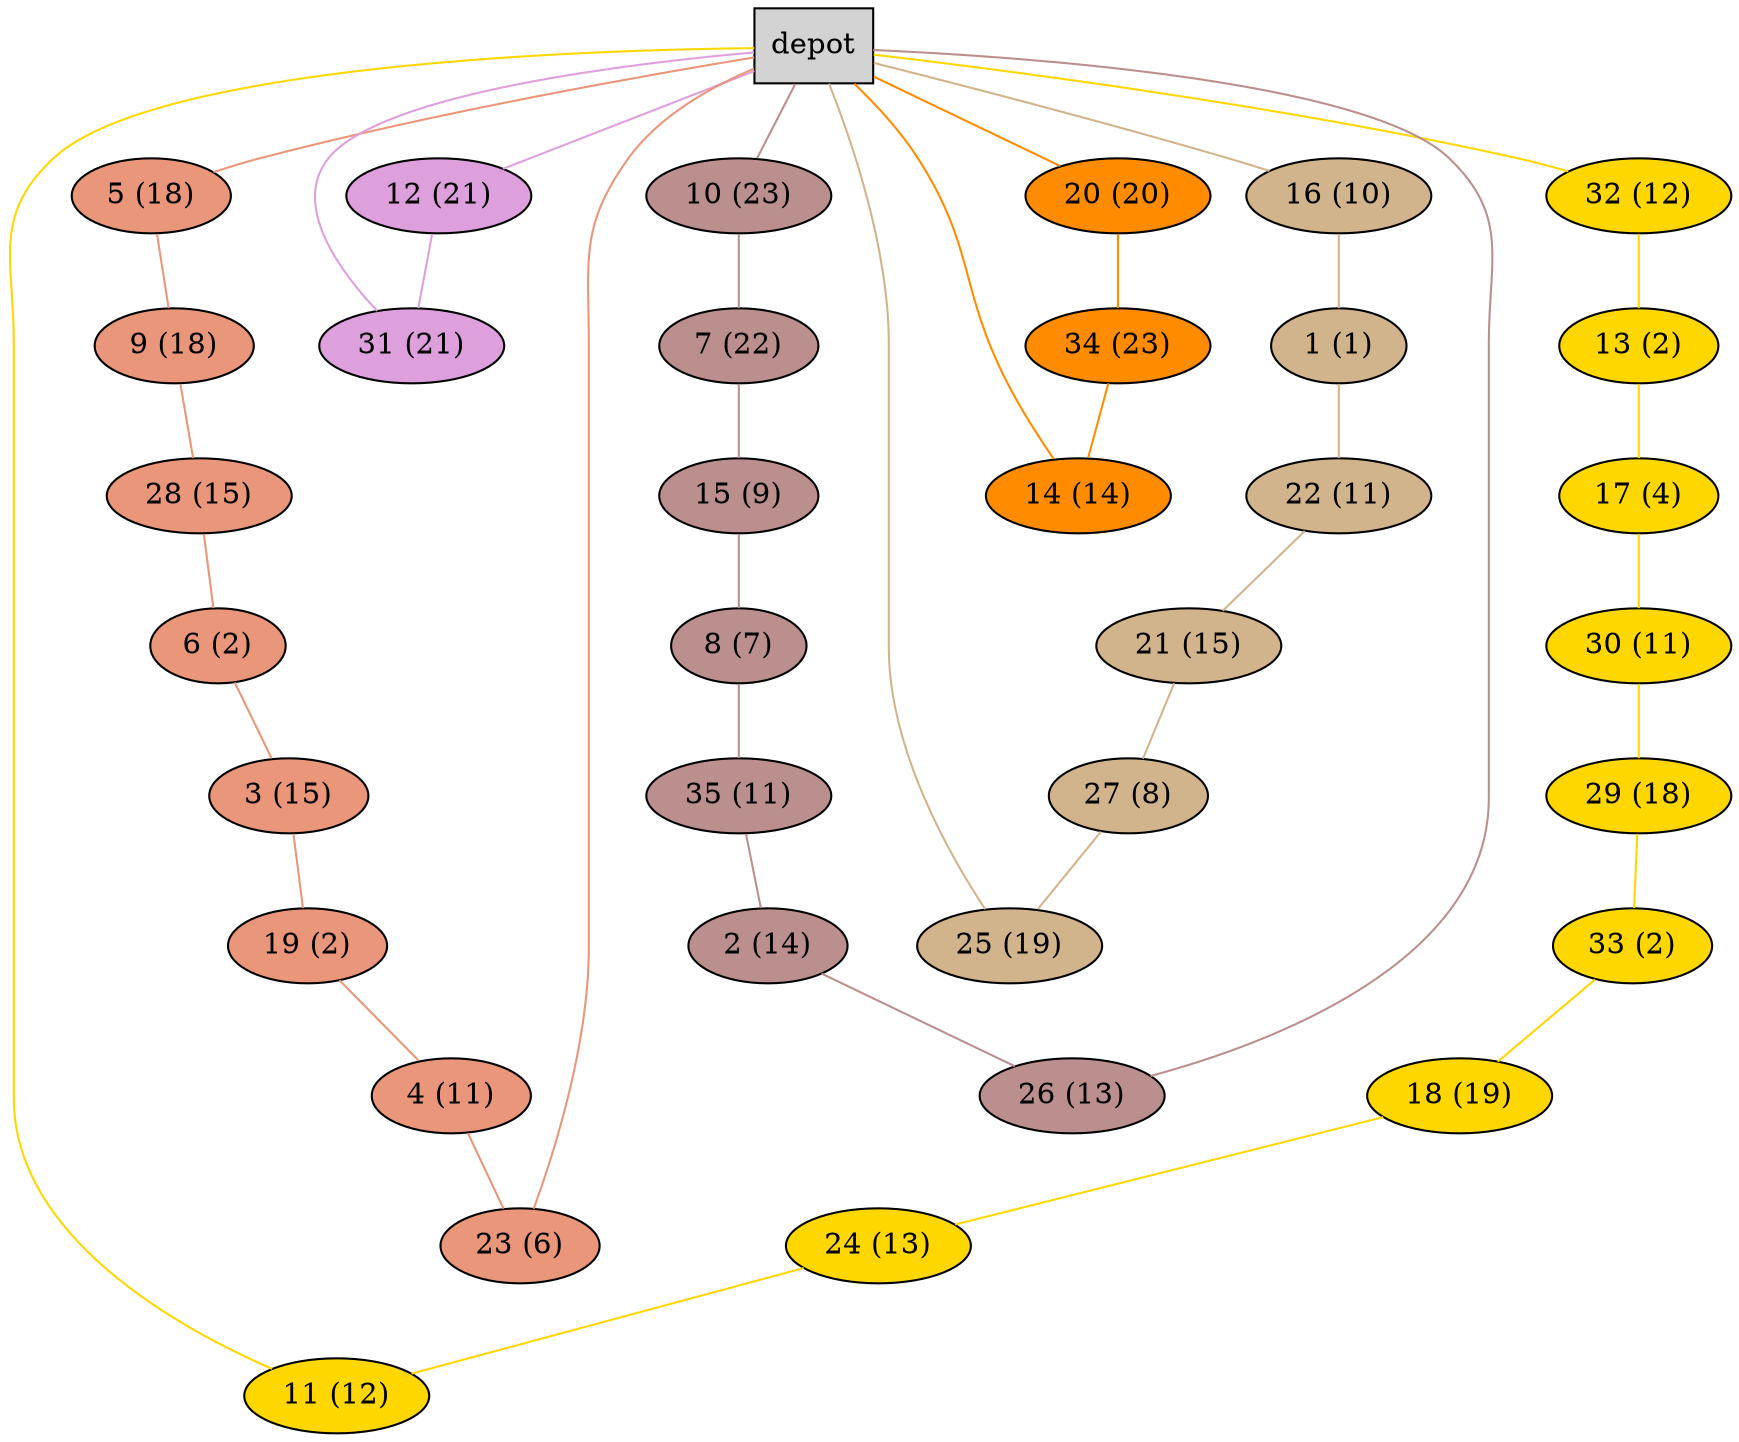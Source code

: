 graph G {
  0[shape = box, label = "depot", style = filled ];
  5[shape = ellipse, label = "5 (18)", style = filled , fillcolor = darksalmon ];
  "0"--"5"[color = darksalmon];
  9[shape = ellipse, label = "9 (18)", style = filled , fillcolor = darksalmon ];
  "5"--"9"[color = darksalmon];
  28[shape = ellipse, label = "28 (15)", style = filled , fillcolor = darksalmon ];
  "9"--"28"[color = darksalmon];
  6[shape = ellipse, label = "6 (2)", style = filled , fillcolor = darksalmon ];
  "28"--"6"[color = darksalmon];
  3[shape = ellipse, label = "3 (15)", style = filled , fillcolor = darksalmon ];
  "6"--"3"[color = darksalmon];
  19[shape = ellipse, label = "19 (2)", style = filled , fillcolor = darksalmon ];
  "3"--"19"[color = darksalmon];
  4[shape = ellipse, label = "4 (11)", style = filled , fillcolor = darksalmon ];
  "19"--"4"[color = darksalmon];
  23[shape = ellipse, label = "23 (6)", style = filled , fillcolor = darksalmon ];
  "4"--"23"[color = darksalmon];
  "23"--"0"[color = darksalmon];
  32[shape = ellipse, label = "32 (12)", style = filled , fillcolor = gold ];
  "0"--"32"[color = gold];
  13[shape = ellipse, label = "13 (2)", style = filled , fillcolor = gold ];
  "32"--"13"[color = gold];
  17[shape = ellipse, label = "17 (4)", style = filled , fillcolor = gold ];
  "13"--"17"[color = gold];
  30[shape = ellipse, label = "30 (11)", style = filled , fillcolor = gold ];
  "17"--"30"[color = gold];
  29[shape = ellipse, label = "29 (18)", style = filled , fillcolor = gold ];
  "30"--"29"[color = gold];
  33[shape = ellipse, label = "33 (2)", style = filled , fillcolor = gold ];
  "29"--"33"[color = gold];
  18[shape = ellipse, label = "18 (19)", style = filled , fillcolor = gold ];
  "33"--"18"[color = gold];
  24[shape = ellipse, label = "24 (13)", style = filled , fillcolor = gold ];
  "18"--"24"[color = gold];
  11[shape = ellipse, label = "11 (12)", style = filled , fillcolor = gold ];
  "24"--"11"[color = gold];
  "11"--"0"[color = gold];
  12[shape = ellipse, label = "12 (21)", style = filled , fillcolor = plum ];
  "0"--"12"[color = plum];
  31[shape = ellipse, label = "31 (21)", style = filled , fillcolor = plum ];
  "12"--"31"[color = plum];
  "31"--"0"[color = plum];
  16[shape = ellipse, label = "16 (10)", style = filled , fillcolor = tan ];
  "0"--"16"[color = tan];
  1[shape = ellipse, label = "1 (1)", style = filled , fillcolor = tan ];
  "16"--"1"[color = tan];
  22[shape = ellipse, label = "22 (11)", style = filled , fillcolor = tan ];
  "1"--"22"[color = tan];
  21[shape = ellipse, label = "21 (15)", style = filled , fillcolor = tan ];
  "22"--"21"[color = tan];
  27[shape = ellipse, label = "27 (8)", style = filled , fillcolor = tan ];
  "21"--"27"[color = tan];
  25[shape = ellipse, label = "25 (19)", style = filled , fillcolor = tan ];
  "27"--"25"[color = tan];
  "25"--"0"[color = tan];
  20[shape = ellipse, label = "20 (20)", style = filled , fillcolor = darkorange ];
  "0"--"20"[color = darkorange];
  34[shape = ellipse, label = "34 (23)", style = filled , fillcolor = darkorange ];
  "20"--"34"[color = darkorange];
  14[shape = ellipse, label = "14 (14)", style = filled , fillcolor = darkorange ];
  "34"--"14"[color = darkorange];
  "14"--"0"[color = darkorange];
  10[shape = ellipse, label = "10 (23)", style = filled , fillcolor = rosybrown ];
  "0"--"10"[color = rosybrown];
  7[shape = ellipse, label = "7 (22)", style = filled , fillcolor = rosybrown ];
  "10"--"7"[color = rosybrown];
  15[shape = ellipse, label = "15 (9)", style = filled , fillcolor = rosybrown ];
  "7"--"15"[color = rosybrown];
  8[shape = ellipse, label = "8 (7)", style = filled , fillcolor = rosybrown ];
  "15"--"8"[color = rosybrown];
  35[shape = ellipse, label = "35 (11)", style = filled , fillcolor = rosybrown ];
  "8"--"35"[color = rosybrown];
  2[shape = ellipse, label = "2 (14)", style = filled , fillcolor = rosybrown ];
  "35"--"2"[color = rosybrown];
  26[shape = ellipse, label = "26 (13)", style = filled , fillcolor = rosybrown ];
  "2"--"26"[color = rosybrown];
  "26"--"0"[color = rosybrown];
}
